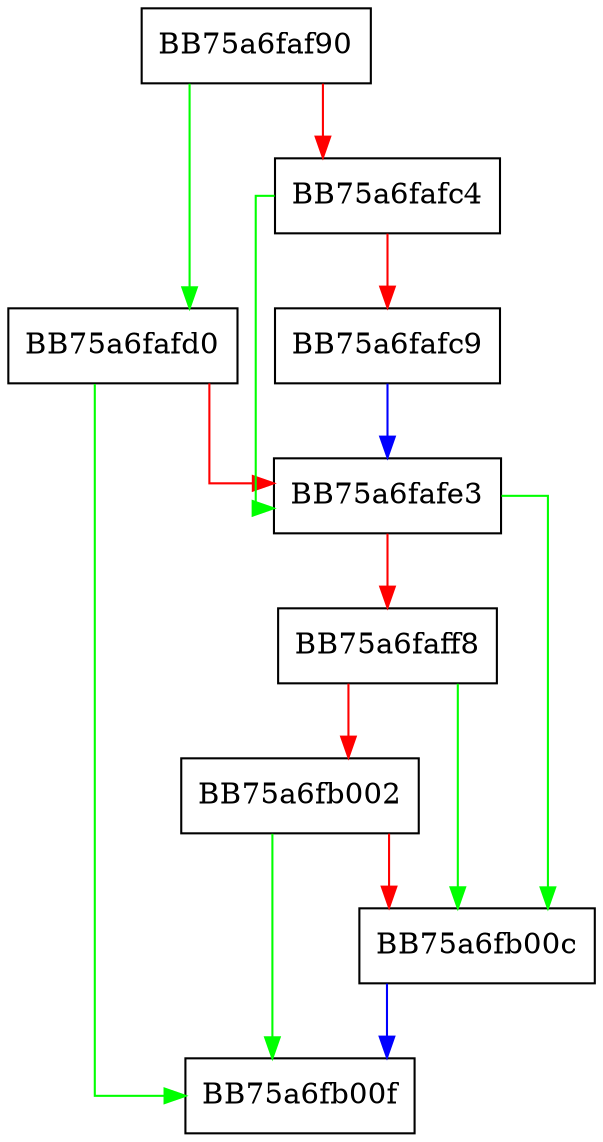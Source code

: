 digraph init_PUA_config {
  node [shape="box"];
  graph [splines=ortho];
  BB75a6faf90 -> BB75a6fafd0 [color="green"];
  BB75a6faf90 -> BB75a6fafc4 [color="red"];
  BB75a6fafc4 -> BB75a6fafe3 [color="green"];
  BB75a6fafc4 -> BB75a6fafc9 [color="red"];
  BB75a6fafc9 -> BB75a6fafe3 [color="blue"];
  BB75a6fafd0 -> BB75a6fb00f [color="green"];
  BB75a6fafd0 -> BB75a6fafe3 [color="red"];
  BB75a6fafe3 -> BB75a6fb00c [color="green"];
  BB75a6fafe3 -> BB75a6faff8 [color="red"];
  BB75a6faff8 -> BB75a6fb00c [color="green"];
  BB75a6faff8 -> BB75a6fb002 [color="red"];
  BB75a6fb002 -> BB75a6fb00f [color="green"];
  BB75a6fb002 -> BB75a6fb00c [color="red"];
  BB75a6fb00c -> BB75a6fb00f [color="blue"];
}